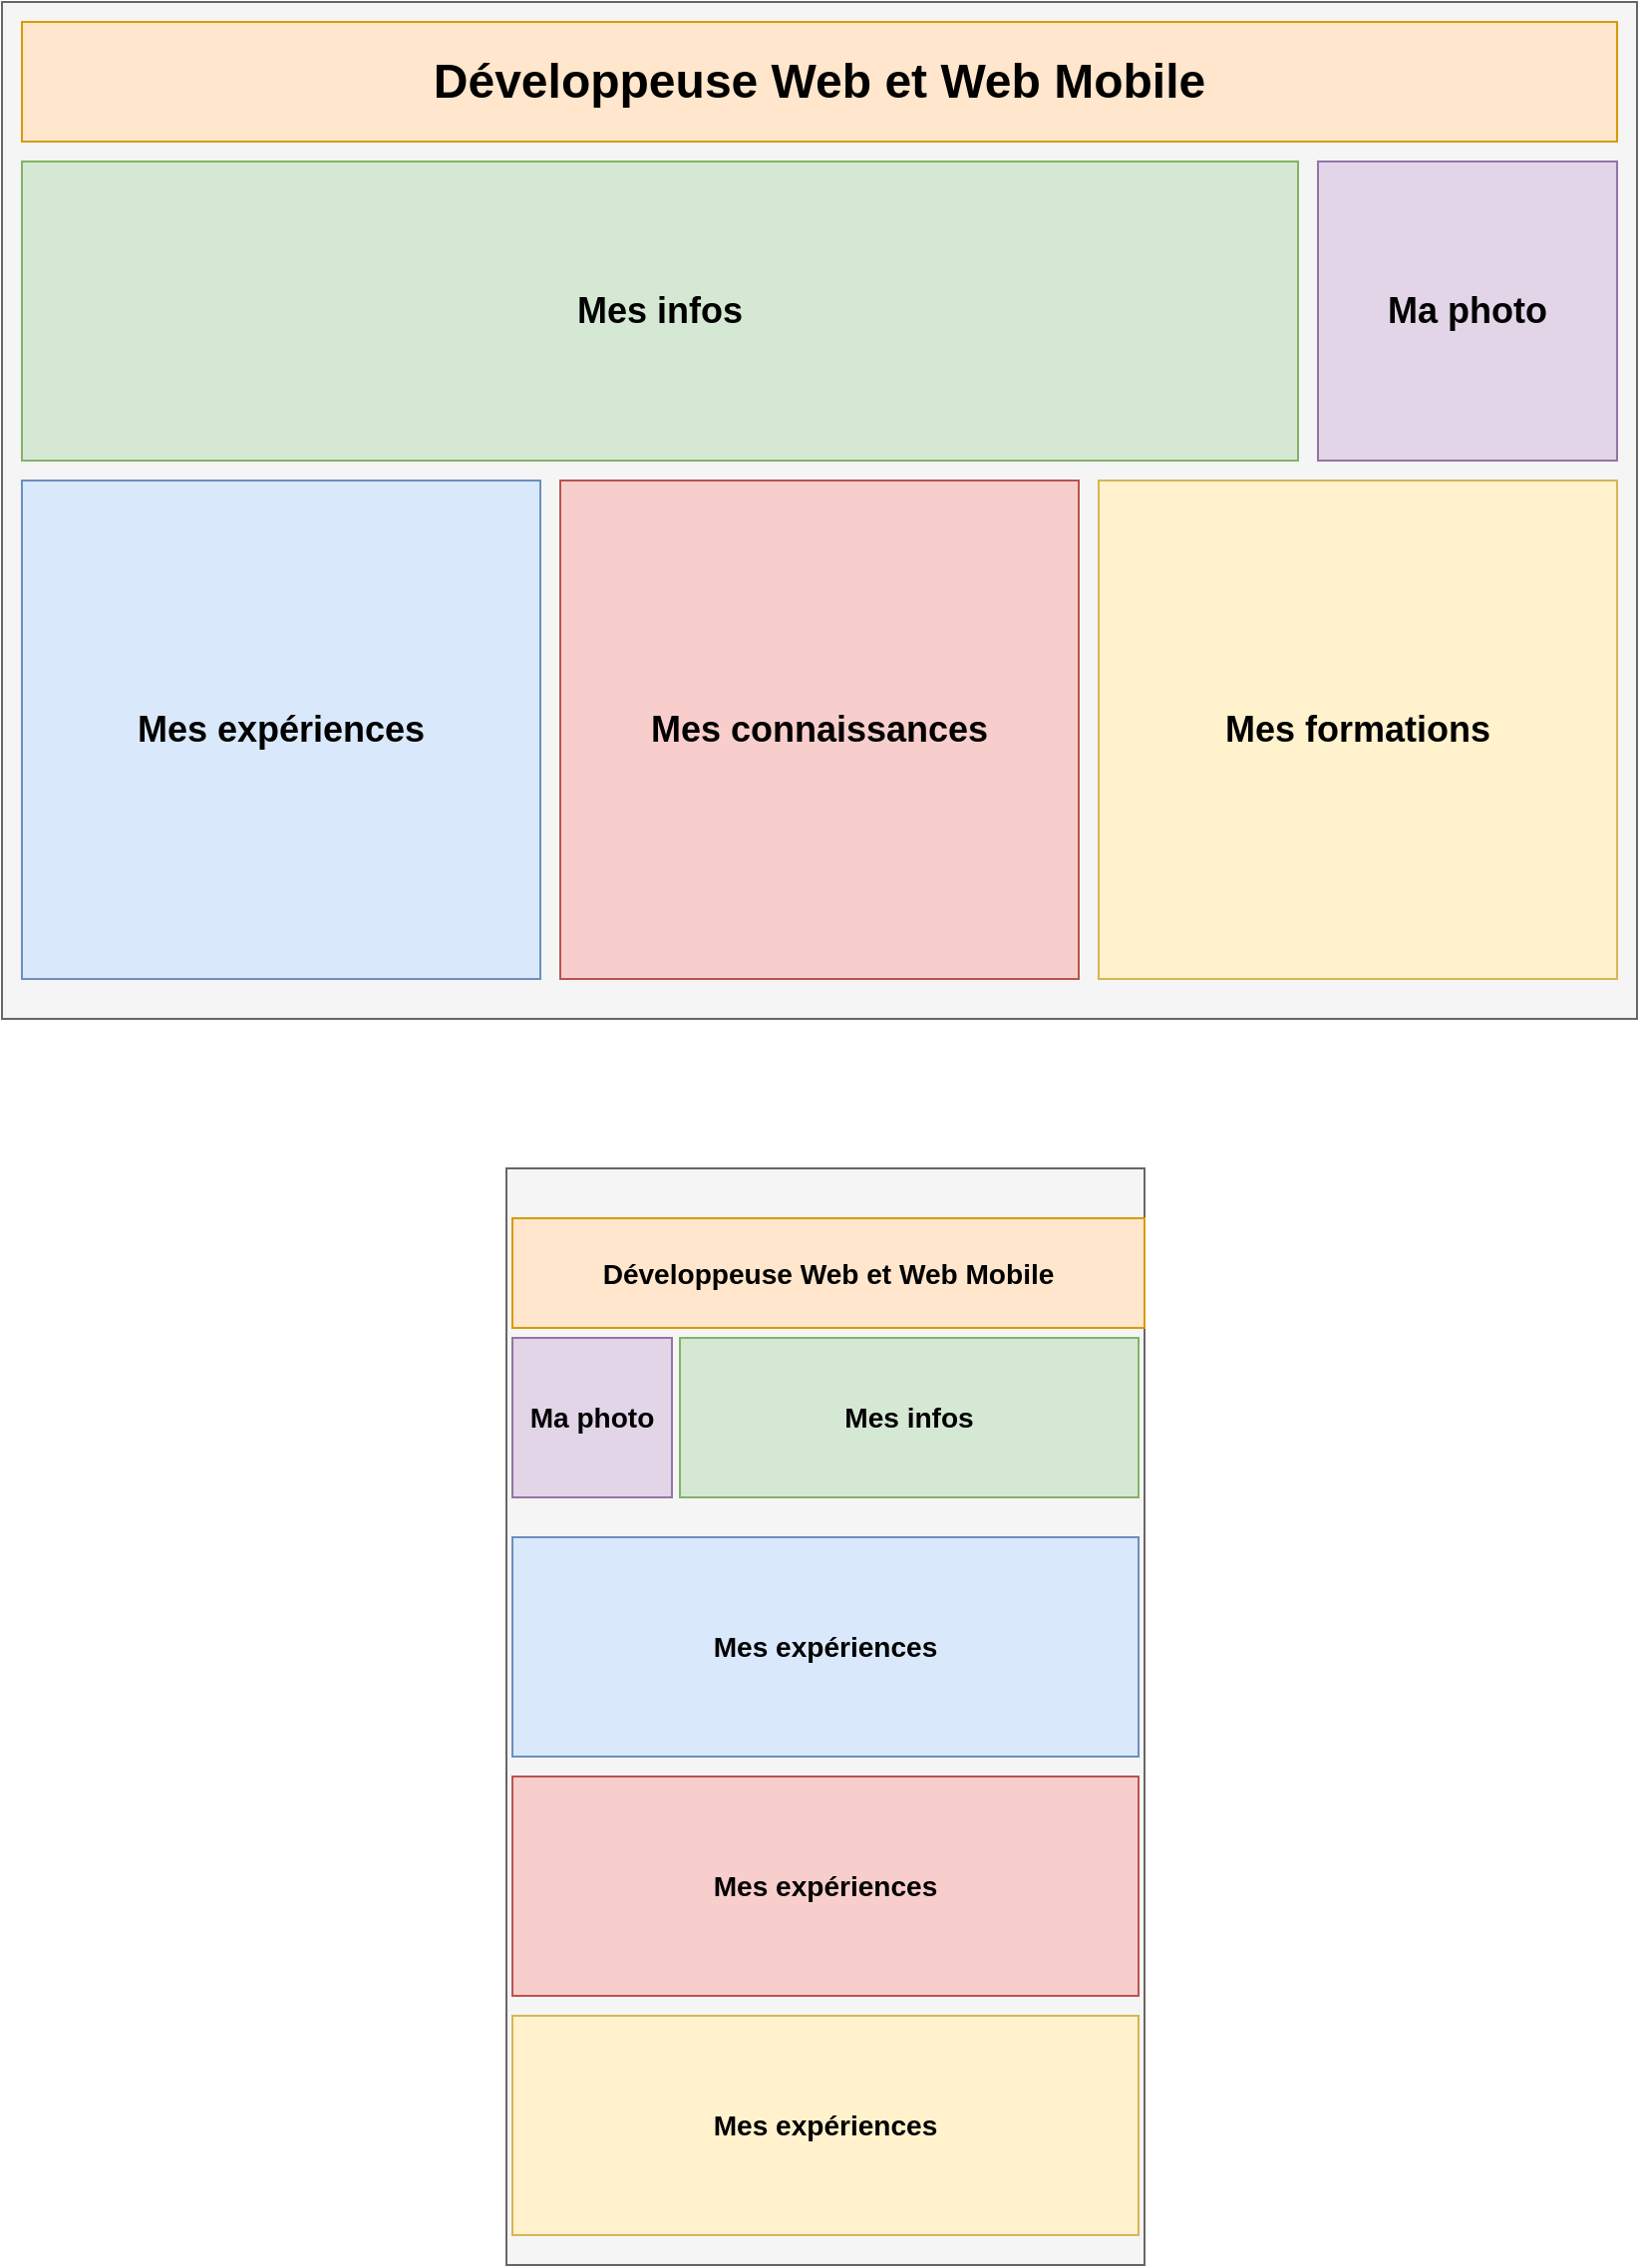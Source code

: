 <mxfile version="14.0.1" type="github"><diagram id="Oa0qm88gr_UXzZw1ZPME" name="Page-1"><mxGraphModel dx="1113" dy="853" grid="1" gridSize="10" guides="1" tooltips="1" connect="1" arrows="1" fold="1" page="1" pageScale="1" pageWidth="827" pageHeight="1169" math="0" shadow="0"><root><mxCell id="0"/><mxCell id="1" parent="0"/><mxCell id="kgAJO2vd__YSLsy1XApW-1" value="" style="rounded=0;whiteSpace=wrap;html=1;fillColor=#f5f5f5;strokeColor=#666666;fontColor=#333333;" vertex="1" parent="1"><mxGeometry width="820" height="510" as="geometry"/></mxCell><mxCell id="kgAJO2vd__YSLsy1XApW-2" value="&lt;h1&gt;Développeuse Web et Web Mobile&lt;/h1&gt;" style="rounded=0;whiteSpace=wrap;html=1;fillColor=#ffe6cc;strokeColor=#d79b00;" vertex="1" parent="1"><mxGeometry x="10" y="10" width="800" height="60" as="geometry"/></mxCell><mxCell id="kgAJO2vd__YSLsy1XApW-3" value="&lt;h2&gt;Mes infos&lt;/h2&gt;" style="rounded=0;whiteSpace=wrap;html=1;fillColor=#d5e8d4;strokeColor=#82b366;" vertex="1" parent="1"><mxGeometry x="10" y="80" width="640" height="150" as="geometry"/></mxCell><mxCell id="kgAJO2vd__YSLsy1XApW-4" value="&lt;h2&gt;Mes expériences&lt;/h2&gt;" style="rounded=0;whiteSpace=wrap;html=1;fillColor=#dae8fc;strokeColor=#6c8ebf;" vertex="1" parent="1"><mxGeometry x="10" y="240" width="260" height="250" as="geometry"/></mxCell><mxCell id="kgAJO2vd__YSLsy1XApW-5" value="&lt;h2&gt;Ma photo&lt;/h2&gt;" style="whiteSpace=wrap;html=1;aspect=fixed;fillColor=#e1d5e7;strokeColor=#9673a6;" vertex="1" parent="1"><mxGeometry x="660" y="80" width="150" height="150" as="geometry"/></mxCell><mxCell id="kgAJO2vd__YSLsy1XApW-6" value="&lt;h2&gt;Mes connaissances&lt;/h2&gt;" style="rounded=0;whiteSpace=wrap;html=1;fillColor=#f8cecc;strokeColor=#b85450;" vertex="1" parent="1"><mxGeometry x="280" y="240" width="260" height="250" as="geometry"/></mxCell><mxCell id="kgAJO2vd__YSLsy1XApW-7" value="&lt;h2&gt;Mes formations&lt;/h2&gt;" style="rounded=0;whiteSpace=wrap;html=1;fillColor=#fff2cc;strokeColor=#d6b656;" vertex="1" parent="1"><mxGeometry x="550" y="240" width="260" height="250" as="geometry"/></mxCell><mxCell id="kgAJO2vd__YSLsy1XApW-8" value="" style="rounded=0;whiteSpace=wrap;html=1;fillColor=#f5f5f5;strokeColor=#666666;fontColor=#333333;" vertex="1" parent="1"><mxGeometry x="253" y="585" width="320" height="550" as="geometry"/></mxCell><mxCell id="kgAJO2vd__YSLsy1XApW-9" value="&lt;h3&gt;Développeuse Web et Web Mobile&lt;/h3&gt;" style="rounded=0;whiteSpace=wrap;html=1;fillColor=#ffe6cc;strokeColor=#d79b00;" vertex="1" parent="1"><mxGeometry x="256" y="610" width="317" height="55" as="geometry"/></mxCell><mxCell id="kgAJO2vd__YSLsy1XApW-11" value="&lt;h3&gt;Ma photo&lt;/h3&gt;" style="whiteSpace=wrap;html=1;aspect=fixed;fillColor=#e1d5e7;strokeColor=#9673a6;" vertex="1" parent="1"><mxGeometry x="256" y="670" width="80" height="80" as="geometry"/></mxCell><mxCell id="kgAJO2vd__YSLsy1XApW-12" value="&lt;h3&gt;Mes infos&lt;/h3&gt;" style="rounded=0;whiteSpace=wrap;html=1;fillColor=#d5e8d4;strokeColor=#82b366;" vertex="1" parent="1"><mxGeometry x="340" y="670" width="230" height="80" as="geometry"/></mxCell><mxCell id="kgAJO2vd__YSLsy1XApW-13" value="&lt;h3&gt;Mes expériences&lt;/h3&gt;" style="rounded=0;whiteSpace=wrap;html=1;fillColor=#dae8fc;strokeColor=#6c8ebf;" vertex="1" parent="1"><mxGeometry x="256" y="770" width="314" height="110" as="geometry"/></mxCell><mxCell id="kgAJO2vd__YSLsy1XApW-14" value="&lt;h3&gt;Mes expériences&lt;/h3&gt;" style="rounded=0;whiteSpace=wrap;html=1;fillColor=#f8cecc;strokeColor=#b85450;" vertex="1" parent="1"><mxGeometry x="256" y="890" width="314" height="110" as="geometry"/></mxCell><mxCell id="kgAJO2vd__YSLsy1XApW-15" value="&lt;h3&gt;Mes expériences&lt;/h3&gt;" style="rounded=0;whiteSpace=wrap;html=1;fillColor=#fff2cc;strokeColor=#d6b656;" vertex="1" parent="1"><mxGeometry x="256" y="1010" width="314" height="110" as="geometry"/></mxCell></root></mxGraphModel></diagram></mxfile>